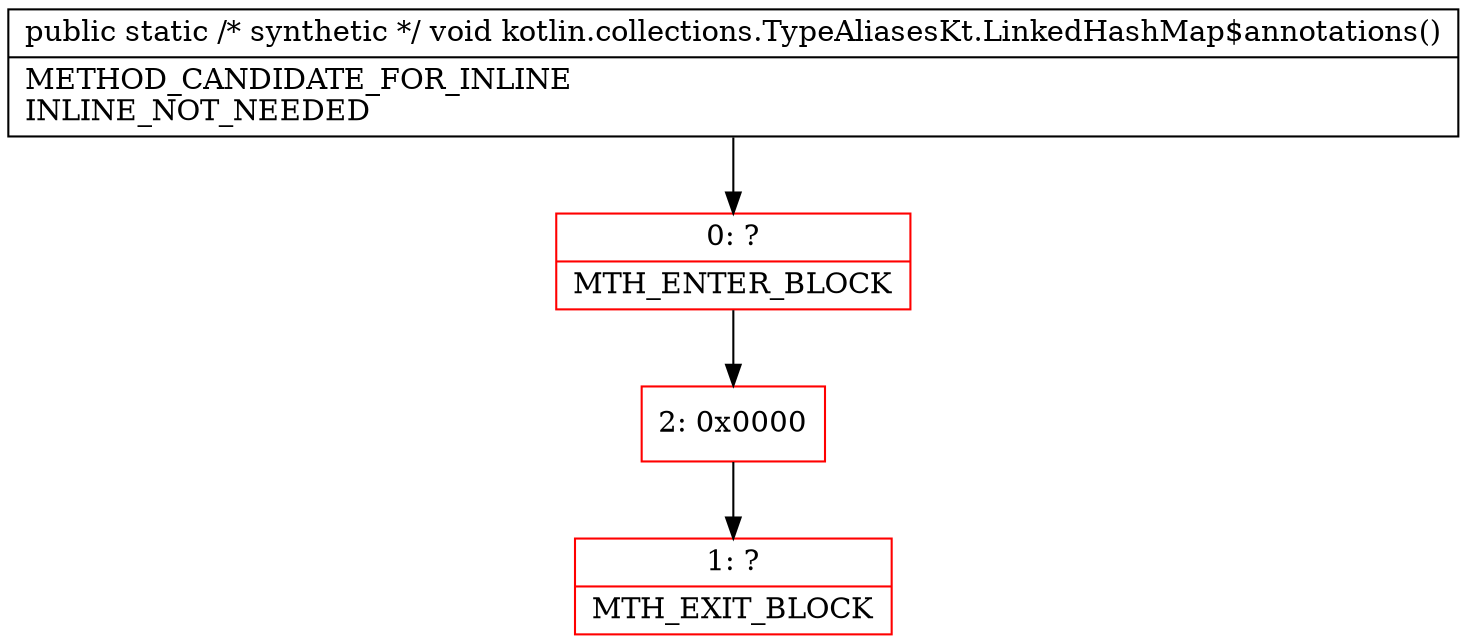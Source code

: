 digraph "CFG forkotlin.collections.TypeAliasesKt.LinkedHashMap$annotations()V" {
subgraph cluster_Region_588436787 {
label = "R(0)";
node [shape=record,color=blue];
}
Node_0 [shape=record,color=red,label="{0\:\ ?|MTH_ENTER_BLOCK\l}"];
Node_2 [shape=record,color=red,label="{2\:\ 0x0000}"];
Node_1 [shape=record,color=red,label="{1\:\ ?|MTH_EXIT_BLOCK\l}"];
MethodNode[shape=record,label="{public static \/* synthetic *\/ void kotlin.collections.TypeAliasesKt.LinkedHashMap$annotations()  | METHOD_CANDIDATE_FOR_INLINE\lINLINE_NOT_NEEDED\l}"];
MethodNode -> Node_0;Node_0 -> Node_2;
Node_2 -> Node_1;
}


